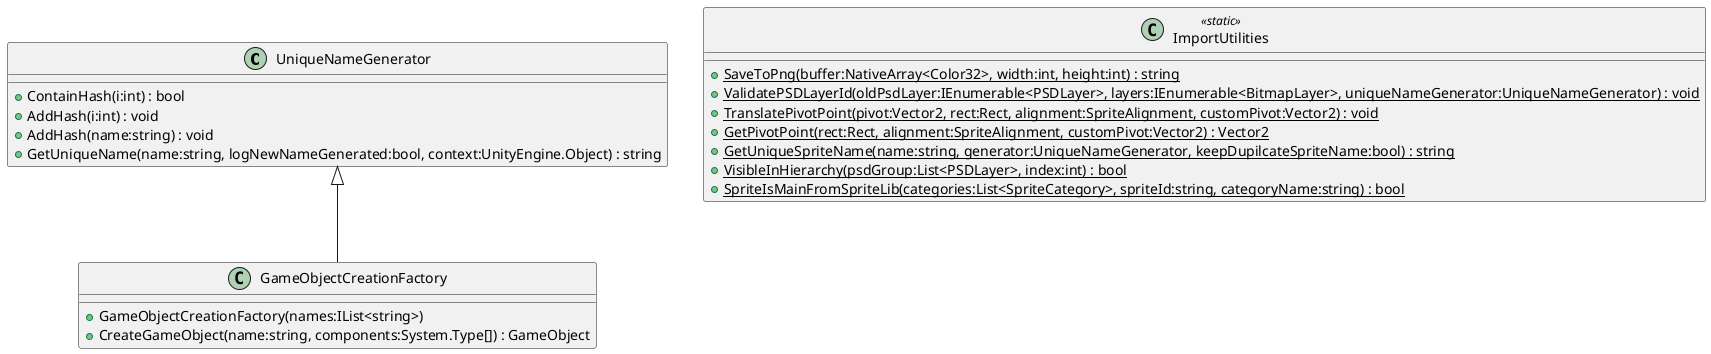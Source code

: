 @startuml
class UniqueNameGenerator {
    + ContainHash(i:int) : bool
    + AddHash(i:int) : void
    + AddHash(name:string) : void
    + GetUniqueName(name:string, logNewNameGenerated:bool, context:UnityEngine.Object) : string
}
class GameObjectCreationFactory {
    + GameObjectCreationFactory(names:IList<string>)
    + CreateGameObject(name:string, components:System.Type[]) : GameObject
}
class ImportUtilities <<static>> {
    + {static} SaveToPng(buffer:NativeArray<Color32>, width:int, height:int) : string
    + {static} ValidatePSDLayerId(oldPsdLayer:IEnumerable<PSDLayer>, layers:IEnumerable<BitmapLayer>, uniqueNameGenerator:UniqueNameGenerator) : void
    + {static} TranslatePivotPoint(pivot:Vector2, rect:Rect, alignment:SpriteAlignment, customPivot:Vector2) : void
    + {static} GetPivotPoint(rect:Rect, alignment:SpriteAlignment, customPivot:Vector2) : Vector2
    + {static} GetUniqueSpriteName(name:string, generator:UniqueNameGenerator, keepDupilcateSpriteName:bool) : string
    + {static} VisibleInHierarchy(psdGroup:List<PSDLayer>, index:int) : bool
    + {static} SpriteIsMainFromSpriteLib(categories:List<SpriteCategory>, spriteId:string, categoryName:string) : bool
}
UniqueNameGenerator <|-- GameObjectCreationFactory
@enduml
